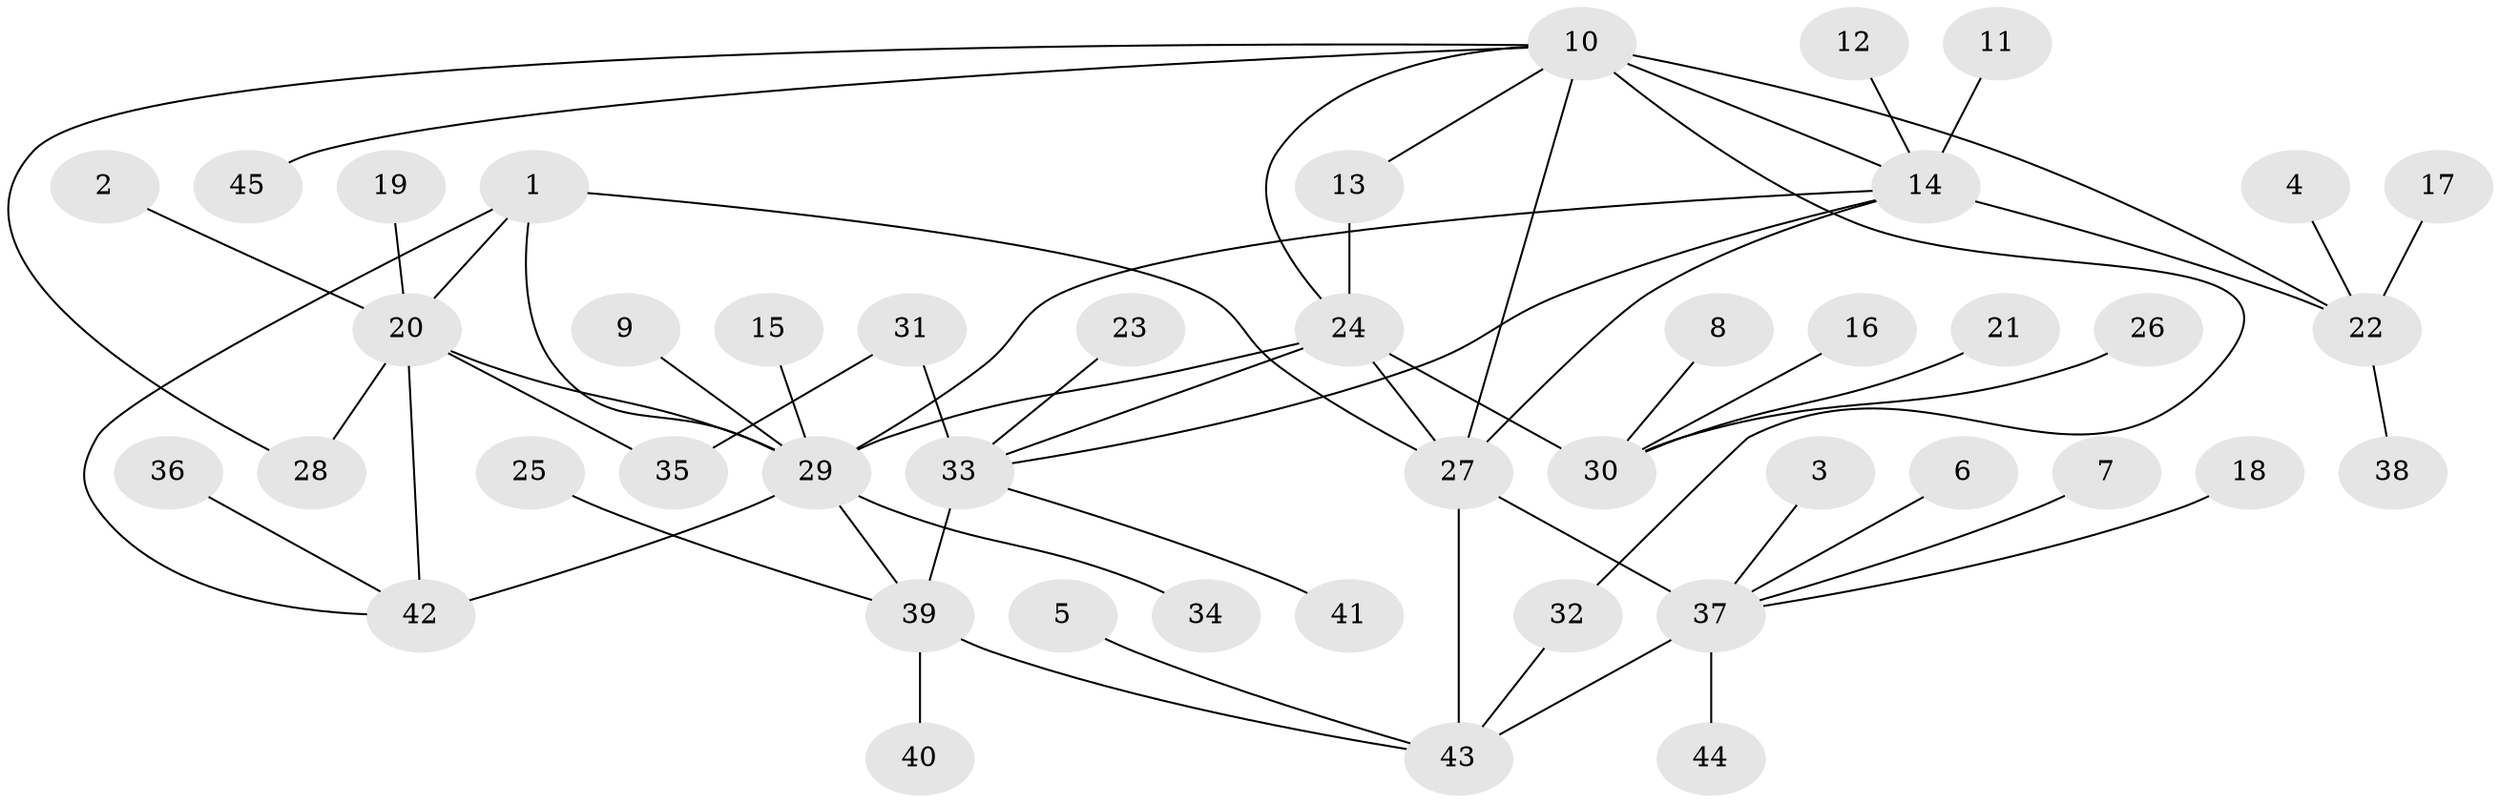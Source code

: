 // original degree distribution, {10: 0.017857142857142856, 8: 0.0625, 13: 0.017857142857142856, 5: 0.03571428571428571, 7: 0.044642857142857144, 6: 0.026785714285714284, 12: 0.008928571428571428, 4: 0.026785714285714284, 2: 0.10714285714285714, 3: 0.03571428571428571, 1: 0.6160714285714286}
// Generated by graph-tools (version 1.1) at 2025/37/03/04/25 23:37:46]
// undirected, 45 vertices, 60 edges
graph export_dot {
  node [color=gray90,style=filled];
  1;
  2;
  3;
  4;
  5;
  6;
  7;
  8;
  9;
  10;
  11;
  12;
  13;
  14;
  15;
  16;
  17;
  18;
  19;
  20;
  21;
  22;
  23;
  24;
  25;
  26;
  27;
  28;
  29;
  30;
  31;
  32;
  33;
  34;
  35;
  36;
  37;
  38;
  39;
  40;
  41;
  42;
  43;
  44;
  45;
  1 -- 20 [weight=2.0];
  1 -- 27 [weight=1.0];
  1 -- 29 [weight=1.0];
  1 -- 42 [weight=1.0];
  2 -- 20 [weight=1.0];
  3 -- 37 [weight=1.0];
  4 -- 22 [weight=1.0];
  5 -- 43 [weight=1.0];
  6 -- 37 [weight=1.0];
  7 -- 37 [weight=1.0];
  8 -- 30 [weight=1.0];
  9 -- 29 [weight=1.0];
  10 -- 13 [weight=1.0];
  10 -- 14 [weight=3.0];
  10 -- 22 [weight=1.0];
  10 -- 24 [weight=1.0];
  10 -- 27 [weight=1.0];
  10 -- 28 [weight=1.0];
  10 -- 32 [weight=1.0];
  10 -- 45 [weight=1.0];
  11 -- 14 [weight=1.0];
  12 -- 14 [weight=1.0];
  13 -- 24 [weight=1.0];
  14 -- 22 [weight=3.0];
  14 -- 27 [weight=1.0];
  14 -- 29 [weight=1.0];
  14 -- 33 [weight=1.0];
  15 -- 29 [weight=1.0];
  16 -- 30 [weight=1.0];
  17 -- 22 [weight=1.0];
  18 -- 37 [weight=1.0];
  19 -- 20 [weight=1.0];
  20 -- 28 [weight=1.0];
  20 -- 29 [weight=2.0];
  20 -- 35 [weight=1.0];
  20 -- 42 [weight=2.0];
  21 -- 30 [weight=1.0];
  22 -- 38 [weight=1.0];
  23 -- 33 [weight=1.0];
  24 -- 27 [weight=1.0];
  24 -- 29 [weight=1.0];
  24 -- 30 [weight=6.0];
  24 -- 33 [weight=1.0];
  25 -- 39 [weight=1.0];
  26 -- 30 [weight=1.0];
  27 -- 37 [weight=4.0];
  27 -- 43 [weight=2.0];
  29 -- 34 [weight=1.0];
  29 -- 39 [weight=1.0];
  29 -- 42 [weight=1.0];
  31 -- 33 [weight=1.0];
  31 -- 35 [weight=1.0];
  32 -- 43 [weight=1.0];
  33 -- 39 [weight=4.0];
  33 -- 41 [weight=1.0];
  36 -- 42 [weight=1.0];
  37 -- 43 [weight=2.0];
  37 -- 44 [weight=1.0];
  39 -- 40 [weight=1.0];
  39 -- 43 [weight=1.0];
}
